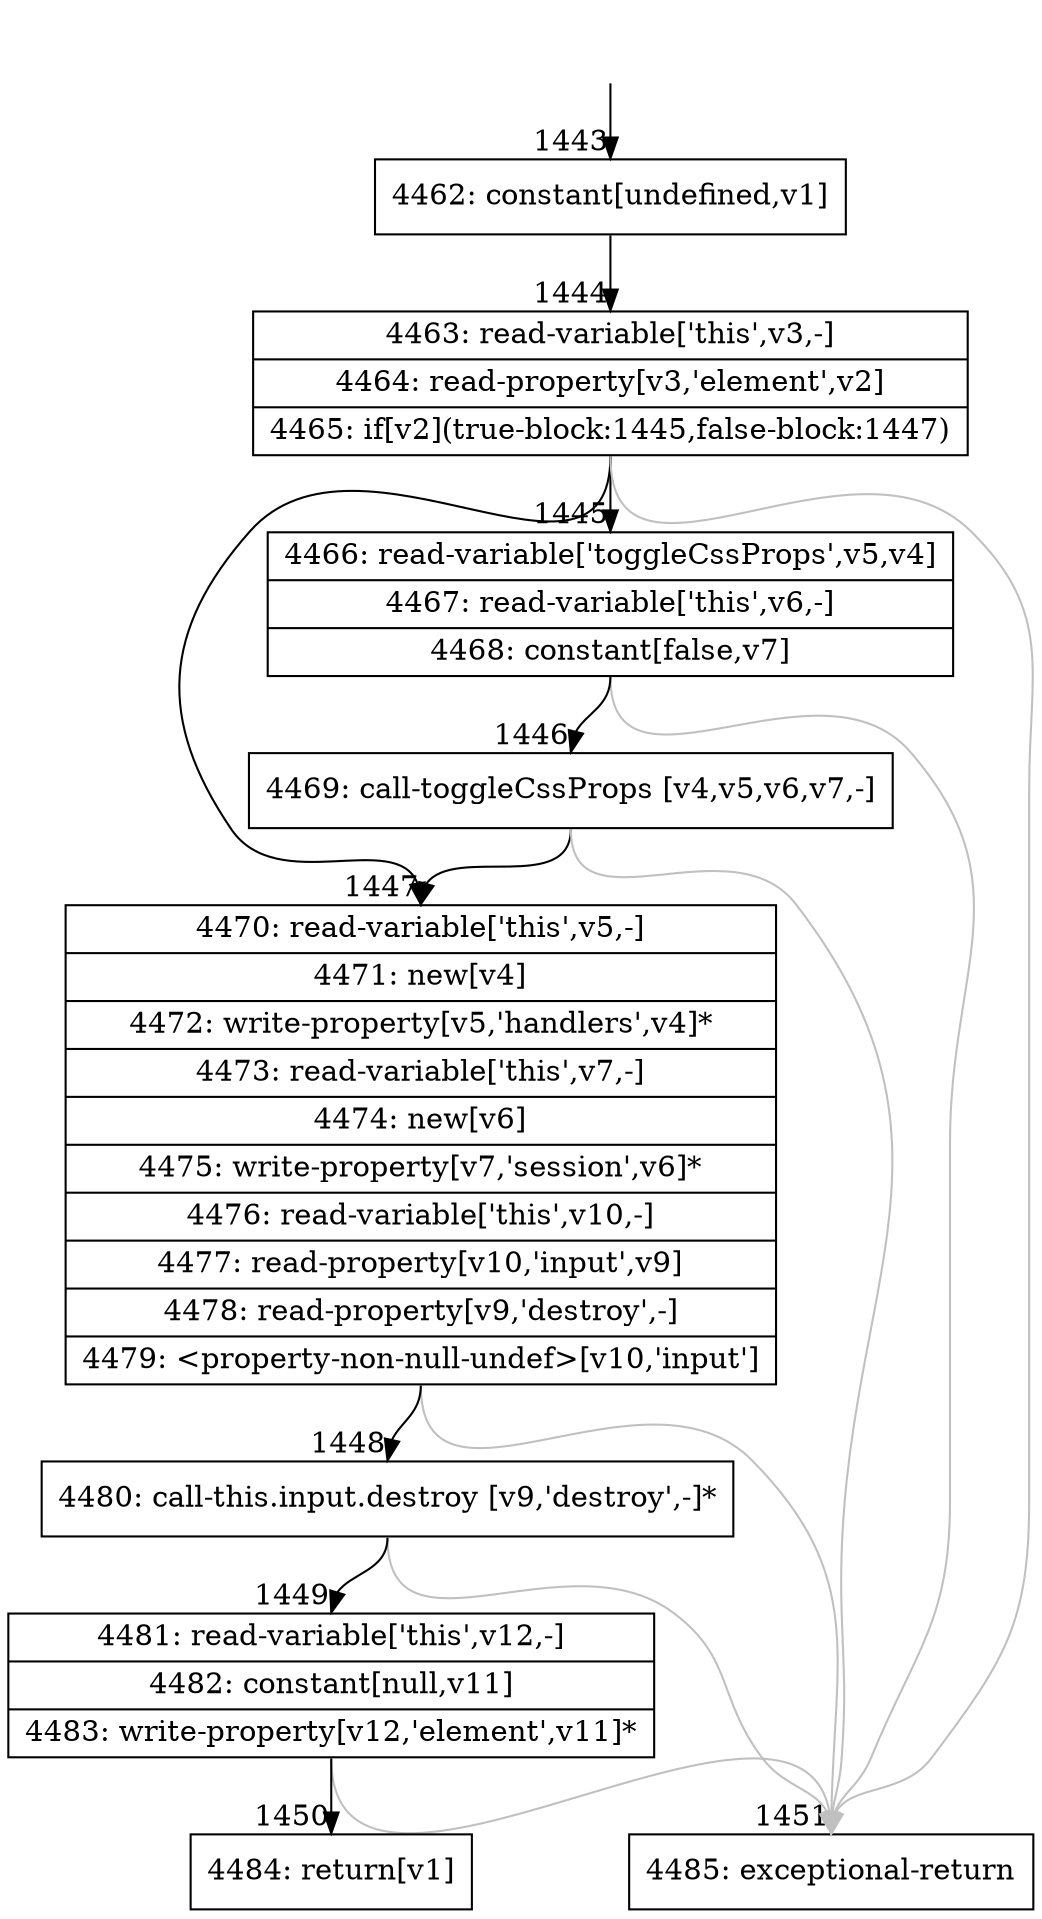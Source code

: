 digraph {
rankdir="TD"
BB_entry133[shape=none,label=""];
BB_entry133 -> BB1443 [tailport=s, headport=n, headlabel="    1443"]
BB1443 [shape=record label="{4462: constant[undefined,v1]}" ] 
BB1443 -> BB1444 [tailport=s, headport=n, headlabel="      1444"]
BB1444 [shape=record label="{4463: read-variable['this',v3,-]|4464: read-property[v3,'element',v2]|4465: if[v2](true-block:1445,false-block:1447)}" ] 
BB1444 -> BB1447 [tailport=s, headport=n, headlabel="      1447"]
BB1444 -> BB1445 [tailport=s, headport=n, headlabel="      1445"]
BB1444 -> BB1451 [tailport=s, headport=n, color=gray, headlabel="      1451"]
BB1445 [shape=record label="{4466: read-variable['toggleCssProps',v5,v4]|4467: read-variable['this',v6,-]|4468: constant[false,v7]}" ] 
BB1445 -> BB1446 [tailport=s, headport=n, headlabel="      1446"]
BB1445 -> BB1451 [tailport=s, headport=n, color=gray]
BB1446 [shape=record label="{4469: call-toggleCssProps [v4,v5,v6,v7,-]}" ] 
BB1446 -> BB1447 [tailport=s, headport=n]
BB1446 -> BB1451 [tailport=s, headport=n, color=gray]
BB1447 [shape=record label="{4470: read-variable['this',v5,-]|4471: new[v4]|4472: write-property[v5,'handlers',v4]*|4473: read-variable['this',v7,-]|4474: new[v6]|4475: write-property[v7,'session',v6]*|4476: read-variable['this',v10,-]|4477: read-property[v10,'input',v9]|4478: read-property[v9,'destroy',-]|4479: \<property-non-null-undef\>[v10,'input']}" ] 
BB1447 -> BB1448 [tailport=s, headport=n, headlabel="      1448"]
BB1447 -> BB1451 [tailport=s, headport=n, color=gray]
BB1448 [shape=record label="{4480: call-this.input.destroy [v9,'destroy',-]*}" ] 
BB1448 -> BB1449 [tailport=s, headport=n, headlabel="      1449"]
BB1448 -> BB1451 [tailport=s, headport=n, color=gray]
BB1449 [shape=record label="{4481: read-variable['this',v12,-]|4482: constant[null,v11]|4483: write-property[v12,'element',v11]*}" ] 
BB1449 -> BB1450 [tailport=s, headport=n, headlabel="      1450"]
BB1449 -> BB1451 [tailport=s, headport=n, color=gray]
BB1450 [shape=record label="{4484: return[v1]}" ] 
BB1451 [shape=record label="{4485: exceptional-return}" ] 
//#$~ 2373
}

